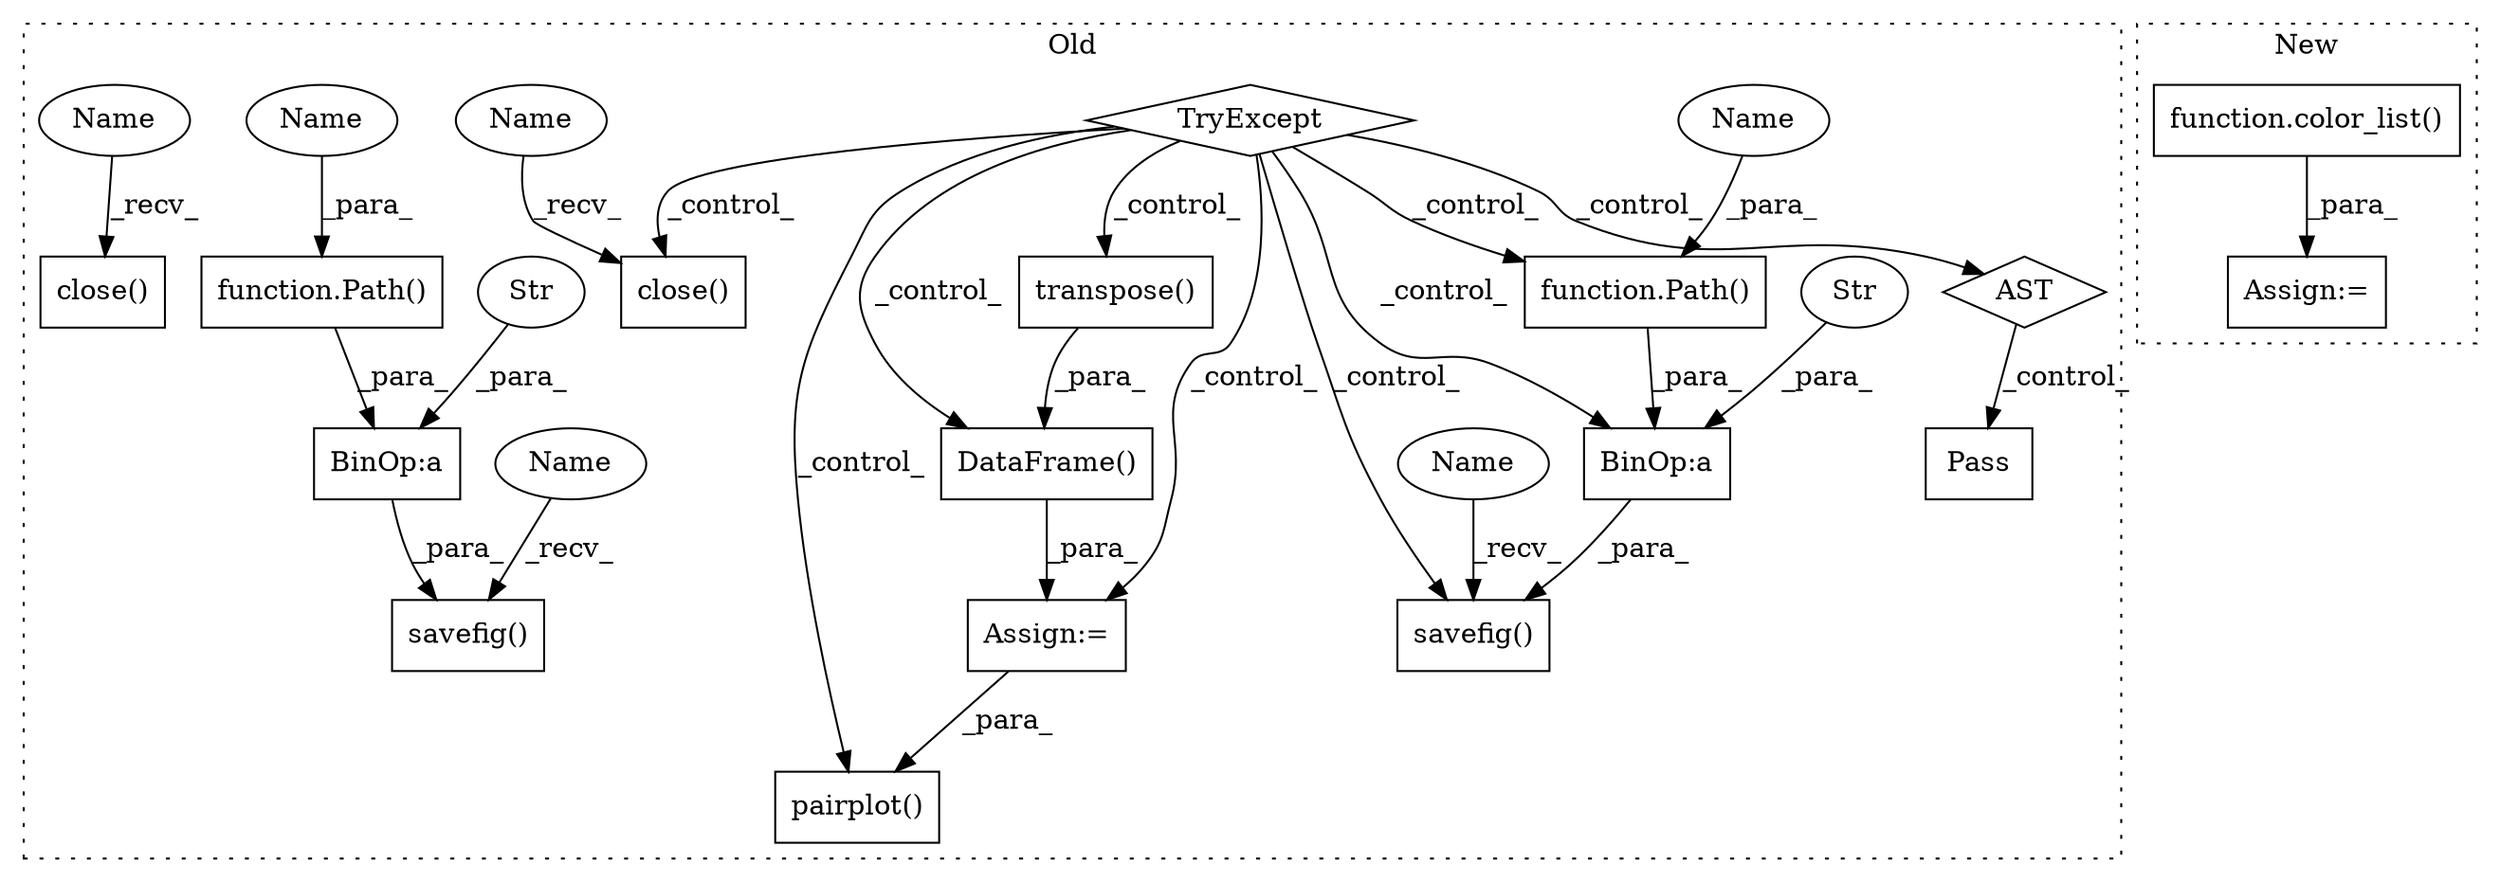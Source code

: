 digraph G {
subgraph cluster0 {
1 [label="close()" a="75" s="11104" l="11" shape="box"];
3 [label="savefig()" a="75" s="10572,10613" l="12,10" shape="box"];
4 [label="BinOp:a" a="82" s="10598" l="3" shape="box"];
5 [label="Str" a="66" s="10601" l="12" shape="ellipse"];
6 [label="function.Path()" a="75" s="10584,10597" l="5,1" shape="box"];
7 [label="function.Path()" a="75" s="11044,11057" l="5,1" shape="box"];
8 [label="BinOp:a" a="82" s="11058" l="3" shape="box"];
9 [label="Str" a="66" s="11061" l="24" shape="ellipse"];
11 [label="TryExcept" a="71" s="10671" l="13" shape="diamond"];
12 [label="AST" a="2" s="11120,0" l="7,0" shape="diamond"];
13 [label="Pass" a="62" s="11151" l="4" shape="box"];
14 [label="transpose()" a="75" s="10759" l="13" shape="box"];
15 [label="DataFrame()" a="75" s="10746,10772" l="13,40" shape="box"];
16 [label="pairplot()" a="75" s="10821,10835" l="13,188" shape="box"];
17 [label="Assign:=" a="68" s="10743" l="3" shape="box"];
18 [label="savefig()" a="75" s="11032,11085" l="12,10" shape="box"];
19 [label="close()" a="75" s="10628" l="11" shape="box"];
20 [label="Name" a="87" s="11104" l="3" shape="ellipse"];
21 [label="Name" a="87" s="10628" l="3" shape="ellipse"];
22 [label="Name" a="87" s="11032" l="3" shape="ellipse"];
23 [label="Name" a="87" s="10572" l="3" shape="ellipse"];
24 [label="Name" a="87" s="11049" l="8" shape="ellipse"];
25 [label="Name" a="87" s="10589" l="8" shape="ellipse"];
label = "Old";
style="dotted";
}
subgraph cluster1 {
2 [label="function.color_list()" a="75" s="10153" l="12" shape="box"];
10 [label="Assign:=" a="68" s="10150" l="3" shape="box"];
label = "New";
style="dotted";
}
2 -> 10 [label="_para_"];
4 -> 3 [label="_para_"];
5 -> 4 [label="_para_"];
6 -> 4 [label="_para_"];
7 -> 8 [label="_para_"];
8 -> 18 [label="_para_"];
9 -> 8 [label="_para_"];
11 -> 12 [label="_control_"];
11 -> 14 [label="_control_"];
11 -> 17 [label="_control_"];
11 -> 8 [label="_control_"];
11 -> 7 [label="_control_"];
11 -> 15 [label="_control_"];
11 -> 18 [label="_control_"];
11 -> 16 [label="_control_"];
11 -> 1 [label="_control_"];
12 -> 13 [label="_control_"];
14 -> 15 [label="_para_"];
15 -> 17 [label="_para_"];
17 -> 16 [label="_para_"];
20 -> 1 [label="_recv_"];
21 -> 19 [label="_recv_"];
22 -> 18 [label="_recv_"];
23 -> 3 [label="_recv_"];
24 -> 7 [label="_para_"];
25 -> 6 [label="_para_"];
}